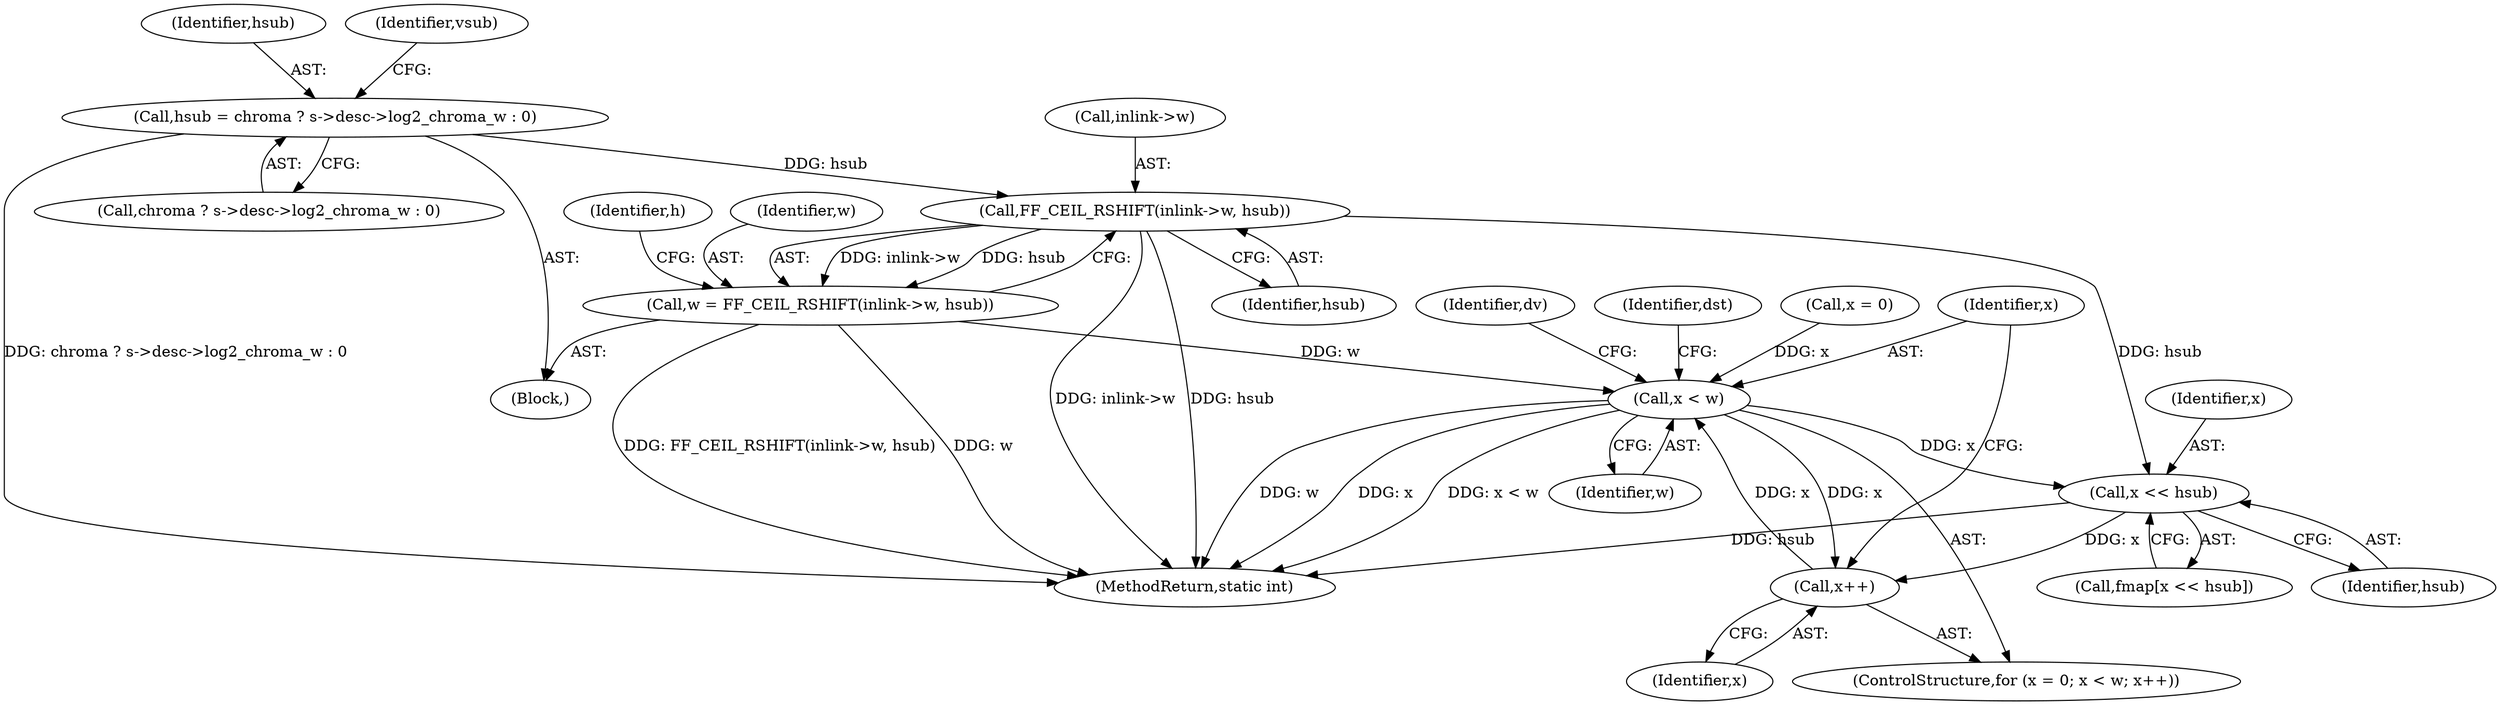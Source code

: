 digraph "0_FFmpeg_e43a0a232dbf6d3c161823c2e07c52e76227a1bc_10@pointer" {
"1000413" [label="(Call,FF_CEIL_RSHIFT(inlink->w, hsub))"];
"1000389" [label="(Call,hsub = chroma ? s->desc->log2_chroma_w : 0)"];
"1000411" [label="(Call,w = FF_CEIL_RSHIFT(inlink->w, hsub))"];
"1000448" [label="(Call,x < w)"];
"1000451" [label="(Call,x++)"];
"1000470" [label="(Call,x << hsub)"];
"1000420" [label="(Identifier,h)"];
"1000412" [label="(Identifier,w)"];
"1000411" [label="(Call,w = FF_CEIL_RSHIFT(inlink->w, hsub))"];
"1000468" [label="(Call,fmap[x << hsub])"];
"1000390" [label="(Identifier,hsub)"];
"1000472" [label="(Identifier,hsub)"];
"1000451" [label="(Call,x++)"];
"1000389" [label="(Call,hsub = chroma ? s->desc->log2_chroma_w : 0)"];
"1000445" [label="(Call,x = 0)"];
"1000450" [label="(Identifier,w)"];
"1000444" [label="(ControlStructure,for (x = 0; x < w; x++))"];
"1000413" [label="(Call,FF_CEIL_RSHIFT(inlink->w, hsub))"];
"1000470" [label="(Call,x << hsub)"];
"1000511" [label="(MethodReturn,static int)"];
"1000471" [label="(Identifier,x)"];
"1000414" [label="(Call,inlink->w)"];
"1000456" [label="(Identifier,dv)"];
"1000417" [label="(Identifier,hsub)"];
"1000448" [label="(Call,x < w)"];
"1000449" [label="(Identifier,x)"];
"1000391" [label="(Call,chroma ? s->desc->log2_chroma_w : 0)"];
"1000452" [label="(Identifier,x)"];
"1000497" [label="(Identifier,dst)"];
"1000333" [label="(Block,)"];
"1000401" [label="(Identifier,vsub)"];
"1000413" -> "1000411"  [label="AST: "];
"1000413" -> "1000417"  [label="CFG: "];
"1000414" -> "1000413"  [label="AST: "];
"1000417" -> "1000413"  [label="AST: "];
"1000411" -> "1000413"  [label="CFG: "];
"1000413" -> "1000511"  [label="DDG: inlink->w"];
"1000413" -> "1000511"  [label="DDG: hsub"];
"1000413" -> "1000411"  [label="DDG: inlink->w"];
"1000413" -> "1000411"  [label="DDG: hsub"];
"1000389" -> "1000413"  [label="DDG: hsub"];
"1000413" -> "1000470"  [label="DDG: hsub"];
"1000389" -> "1000333"  [label="AST: "];
"1000389" -> "1000391"  [label="CFG: "];
"1000390" -> "1000389"  [label="AST: "];
"1000391" -> "1000389"  [label="AST: "];
"1000401" -> "1000389"  [label="CFG: "];
"1000389" -> "1000511"  [label="DDG: chroma ? s->desc->log2_chroma_w : 0"];
"1000411" -> "1000333"  [label="AST: "];
"1000412" -> "1000411"  [label="AST: "];
"1000420" -> "1000411"  [label="CFG: "];
"1000411" -> "1000511"  [label="DDG: w"];
"1000411" -> "1000511"  [label="DDG: FF_CEIL_RSHIFT(inlink->w, hsub)"];
"1000411" -> "1000448"  [label="DDG: w"];
"1000448" -> "1000444"  [label="AST: "];
"1000448" -> "1000450"  [label="CFG: "];
"1000449" -> "1000448"  [label="AST: "];
"1000450" -> "1000448"  [label="AST: "];
"1000456" -> "1000448"  [label="CFG: "];
"1000497" -> "1000448"  [label="CFG: "];
"1000448" -> "1000511"  [label="DDG: w"];
"1000448" -> "1000511"  [label="DDG: x"];
"1000448" -> "1000511"  [label="DDG: x < w"];
"1000445" -> "1000448"  [label="DDG: x"];
"1000451" -> "1000448"  [label="DDG: x"];
"1000448" -> "1000451"  [label="DDG: x"];
"1000448" -> "1000470"  [label="DDG: x"];
"1000451" -> "1000444"  [label="AST: "];
"1000451" -> "1000452"  [label="CFG: "];
"1000452" -> "1000451"  [label="AST: "];
"1000449" -> "1000451"  [label="CFG: "];
"1000470" -> "1000451"  [label="DDG: x"];
"1000470" -> "1000468"  [label="AST: "];
"1000470" -> "1000472"  [label="CFG: "];
"1000471" -> "1000470"  [label="AST: "];
"1000472" -> "1000470"  [label="AST: "];
"1000468" -> "1000470"  [label="CFG: "];
"1000470" -> "1000511"  [label="DDG: hsub"];
}

